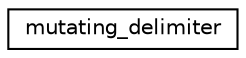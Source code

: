 digraph "Graphical Class Hierarchy"
{
  edge [fontname="Helvetica",fontsize="10",labelfontname="Helvetica",labelfontsize="10"];
  node [fontname="Helvetica",fontsize="10",shape=record];
  rankdir="LR";
  Node0 [label="mutating_delimiter",height=0.2,width=0.4,color="black", fillcolor="white", style="filled",URL="$structmutating__delimiter.html"];
}
